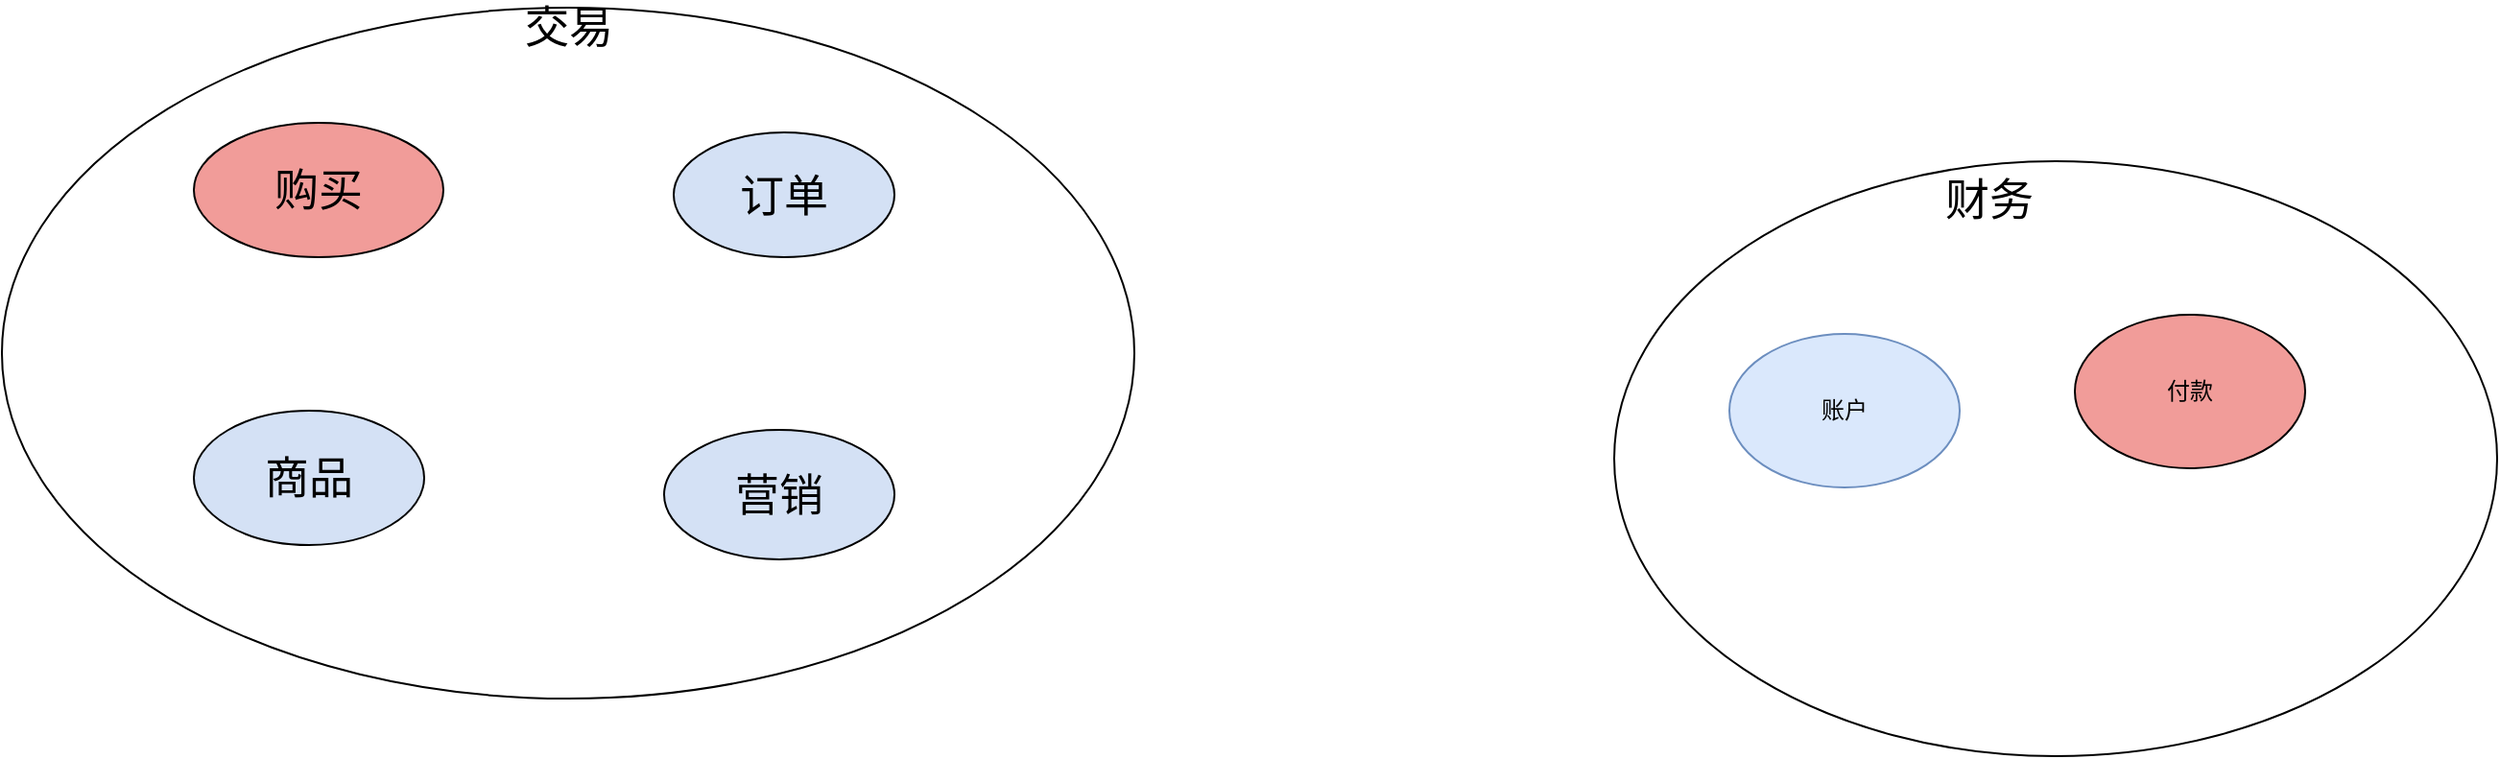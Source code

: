 <mxfile version="13.7.5" type="github">
  <diagram id="rkyh57ry5HpyusqyrarQ" name="第 1 页">
    <mxGraphModel dx="3078" dy="684" grid="1" gridSize="10" guides="1" tooltips="1" connect="1" arrows="1" fold="1" page="1" pageScale="1" pageWidth="827" pageHeight="1169" math="0" shadow="0">
      <root>
        <mxCell id="0" />
        <mxCell id="1" parent="0" />
        <mxCell id="FifdNwFGQ22cl1oH-cSP-4" value="" style="ellipse;whiteSpace=wrap;html=1;" vertex="1" parent="1">
          <mxGeometry x="-680" y="420" width="460" height="310" as="geometry" />
        </mxCell>
        <mxCell id="FifdNwFGQ22cl1oH-cSP-6" value="&lt;font style=&quot;font-size: 23px&quot;&gt;财务&lt;/font&gt;" style="text;html=1;align=center;verticalAlign=middle;resizable=0;points=[];autosize=1;" vertex="1" parent="1">
          <mxGeometry x="-515" y="430" width="60" height="20" as="geometry" />
        </mxCell>
        <mxCell id="FifdNwFGQ22cl1oH-cSP-7" value="账户" style="ellipse;whiteSpace=wrap;html=1;fillColor=#dae8fc;strokeColor=#6c8ebf;" vertex="1" parent="1">
          <mxGeometry x="-620" y="510" width="120" height="80" as="geometry" />
        </mxCell>
        <mxCell id="FifdNwFGQ22cl1oH-cSP-8" value="付款" style="ellipse;whiteSpace=wrap;html=1;fillColor=#F19C99;" vertex="1" parent="1">
          <mxGeometry x="-440" y="500" width="120" height="80" as="geometry" />
        </mxCell>
        <mxCell id="FifdNwFGQ22cl1oH-cSP-9" value="" style="ellipse;whiteSpace=wrap;html=1;" vertex="1" parent="1">
          <mxGeometry x="-1520" y="340" width="590" height="360" as="geometry" />
        </mxCell>
        <mxCell id="FifdNwFGQ22cl1oH-cSP-1" value="&lt;font style=&quot;font-size: 23px&quot;&gt;订单&lt;/font&gt;" style="ellipse;whiteSpace=wrap;html=1;fillColor=#D4E1F5;" vertex="1" parent="1">
          <mxGeometry x="-1170" y="405" width="115" height="65" as="geometry" />
        </mxCell>
        <mxCell id="FifdNwFGQ22cl1oH-cSP-2" value="&lt;font style=&quot;font-size: 23px&quot;&gt;商品&lt;/font&gt;" style="ellipse;whiteSpace=wrap;html=1;fillColor=#D4E1F5;" vertex="1" parent="1">
          <mxGeometry x="-1420" y="550" width="120" height="70" as="geometry" />
        </mxCell>
        <mxCell id="FifdNwFGQ22cl1oH-cSP-3" value="&lt;font style=&quot;font-size: 23px&quot;&gt;营销&lt;/font&gt;" style="ellipse;whiteSpace=wrap;html=1;fillColor=#D4E1F5;" vertex="1" parent="1">
          <mxGeometry x="-1175" y="560" width="120" height="67.5" as="geometry" />
        </mxCell>
        <mxCell id="FifdNwFGQ22cl1oH-cSP-5" value="&lt;font style=&quot;font-size: 23px&quot;&gt;购买&lt;/font&gt;" style="ellipse;whiteSpace=wrap;html=1;fillColor=#F19C99;" vertex="1" parent="1">
          <mxGeometry x="-1420" y="400" width="130" height="70" as="geometry" />
        </mxCell>
        <mxCell id="FifdNwFGQ22cl1oH-cSP-10" value="&lt;font style=&quot;font-size: 23px&quot;&gt;交易&lt;/font&gt;" style="text;html=1;align=center;verticalAlign=middle;resizable=0;points=[];autosize=1;" vertex="1" parent="1">
          <mxGeometry x="-1255" y="340" width="60" height="20" as="geometry" />
        </mxCell>
      </root>
    </mxGraphModel>
  </diagram>
</mxfile>
